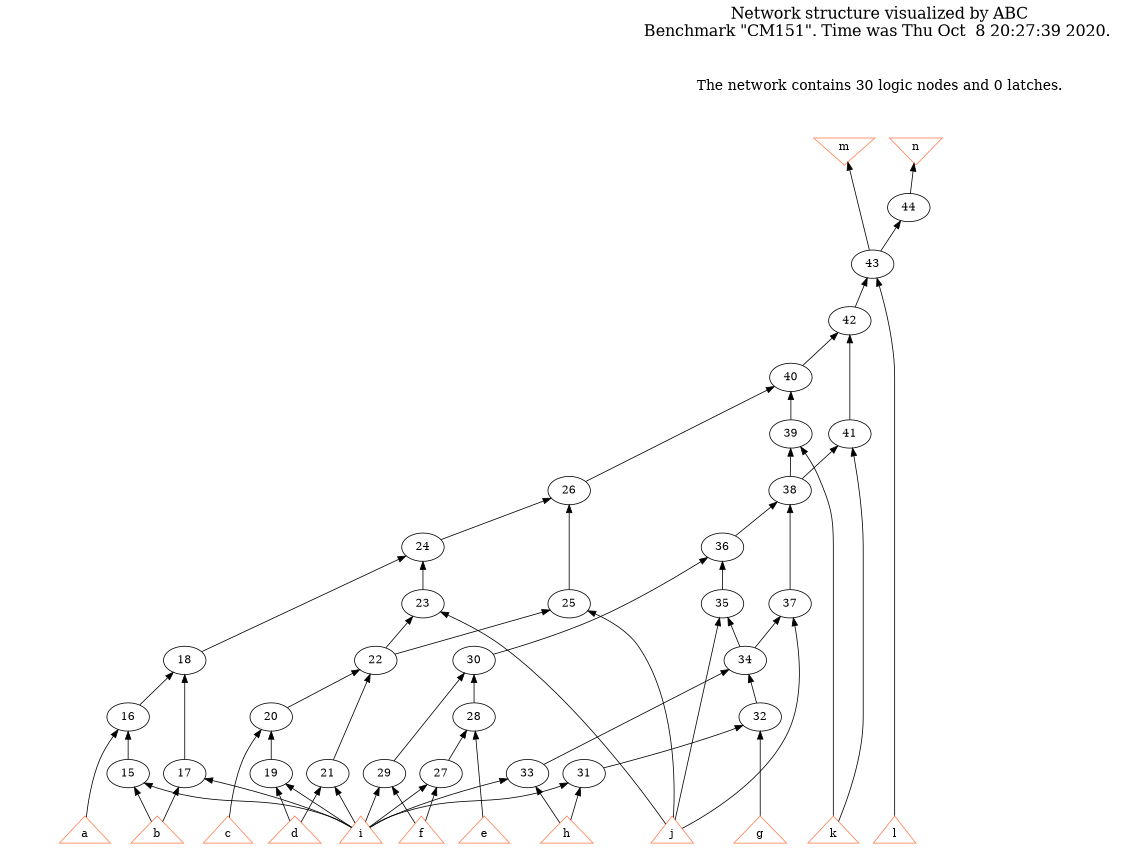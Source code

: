 # Network structure generated by ABC

digraph network {
size = "7.5,10";
center = true;
edge [dir = back];

{
  node [shape = plaintext];
  edge [style = invis];
  LevelTitle1 [label=""];
  LevelTitle2 [label=""];
  Level12 [label = ""];
  Level11 [label = ""];
  Level10 [label = ""];
  Level9 [label = ""];
  Level8 [label = ""];
  Level7 [label = ""];
  Level6 [label = ""];
  Level5 [label = ""];
  Level4 [label = ""];
  Level3 [label = ""];
  Level2 [label = ""];
  Level1 [label = ""];
  Level0 [label = ""];
  LevelTitle1 ->  LevelTitle2 ->  Level12 ->  Level11 ->  Level10 ->  Level9 ->  Level8 ->  Level7 ->  Level6 ->  Level5 ->  Level4 ->  Level3 ->  Level2 ->  Level1 ->  Level0;
}

{
  rank = same;
  LevelTitle1;
  title1 [shape=plaintext,
          fontsize=20,
          fontname = "Times-Roman",
          label="Network structure visualized by ABC\nBenchmark \"CM151\". Time was Thu Oct  8 20:27:39 2020. "
         ];
}

{
  rank = same;
  LevelTitle2;
  title2 [shape=plaintext,
          fontsize=18,
          fontname = "Times-Roman",
          label="The network contains 30 logic nodes and 0 latches.\n"
         ];
}

{
  rank = same;
  Level12;
  Node13 [label = "m", shape = invtriangle, color = coral, fillcolor = coral];
  Node14 [label = "n", shape = invtriangle, color = coral, fillcolor = coral];
}

{
  rank = same;
  Level11;
  Node44 [label = "44\n", shape = ellipse];
}

{
  rank = same;
  Level10;
  Node43 [label = "43\n", shape = ellipse];
}

{
  rank = same;
  Level9;
  Node42 [label = "42\n", shape = ellipse];
}

{
  rank = same;
  Level8;
  Node40 [label = "40\n", shape = ellipse];
}

{
  rank = same;
  Level7;
  Node39 [label = "39\n", shape = ellipse];
  Node41 [label = "41\n", shape = ellipse];
}

{
  rank = same;
  Level6;
  Node26 [label = "26\n", shape = ellipse];
  Node38 [label = "38\n", shape = ellipse];
}

{
  rank = same;
  Level5;
  Node24 [label = "24\n", shape = ellipse];
  Node36 [label = "36\n", shape = ellipse];
}

{
  rank = same;
  Level4;
  Node23 [label = "23\n", shape = ellipse];
  Node25 [label = "25\n", shape = ellipse];
  Node35 [label = "35\n", shape = ellipse];
  Node37 [label = "37\n", shape = ellipse];
}

{
  rank = same;
  Level3;
  Node18 [label = "18\n", shape = ellipse];
  Node22 [label = "22\n", shape = ellipse];
  Node30 [label = "30\n", shape = ellipse];
  Node34 [label = "34\n", shape = ellipse];
}

{
  rank = same;
  Level2;
  Node16 [label = "16\n", shape = ellipse];
  Node20 [label = "20\n", shape = ellipse];
  Node28 [label = "28\n", shape = ellipse];
  Node32 [label = "32\n", shape = ellipse];
}

{
  rank = same;
  Level1;
  Node15 [label = "15\n", shape = ellipse];
  Node17 [label = "17\n", shape = ellipse];
  Node19 [label = "19\n", shape = ellipse];
  Node21 [label = "21\n", shape = ellipse];
  Node27 [label = "27\n", shape = ellipse];
  Node29 [label = "29\n", shape = ellipse];
  Node31 [label = "31\n", shape = ellipse];
  Node33 [label = "33\n", shape = ellipse];
}

{
  rank = same;
  Level0;
  Node1 [label = "a", shape = triangle, color = coral, fillcolor = coral];
  Node2 [label = "b", shape = triangle, color = coral, fillcolor = coral];
  Node3 [label = "c", shape = triangle, color = coral, fillcolor = coral];
  Node4 [label = "d", shape = triangle, color = coral, fillcolor = coral];
  Node5 [label = "e", shape = triangle, color = coral, fillcolor = coral];
  Node6 [label = "f", shape = triangle, color = coral, fillcolor = coral];
  Node7 [label = "g", shape = triangle, color = coral, fillcolor = coral];
  Node8 [label = "h", shape = triangle, color = coral, fillcolor = coral];
  Node9 [label = "i", shape = triangle, color = coral, fillcolor = coral];
  Node10 [label = "j", shape = triangle, color = coral, fillcolor = coral];
  Node11 [label = "k", shape = triangle, color = coral, fillcolor = coral];
  Node12 [label = "l", shape = triangle, color = coral, fillcolor = coral];
}

title1 -> title2 [style = invis];
title2 -> Node13 [style = invis];
title2 -> Node14 [style = invis];
Node13 -> Node14 [style = invis];
Node13 -> Node43 [style = solid];
Node14 -> Node44 [style = solid];
Node15 -> Node2 [style = solid];
Node15 -> Node9 [style = solid];
Node16 -> Node1 [style = solid];
Node16 -> Node15 [style = solid];
Node17 -> Node2 [style = solid];
Node17 -> Node9 [style = solid];
Node18 -> Node16 [style = solid];
Node18 -> Node17 [style = solid];
Node19 -> Node4 [style = solid];
Node19 -> Node9 [style = solid];
Node20 -> Node3 [style = solid];
Node20 -> Node19 [style = solid];
Node21 -> Node4 [style = solid];
Node21 -> Node9 [style = solid];
Node22 -> Node20 [style = solid];
Node22 -> Node21 [style = solid];
Node23 -> Node10 [style = solid];
Node23 -> Node22 [style = solid];
Node24 -> Node18 [style = solid];
Node24 -> Node23 [style = solid];
Node25 -> Node10 [style = solid];
Node25 -> Node22 [style = solid];
Node26 -> Node24 [style = solid];
Node26 -> Node25 [style = solid];
Node27 -> Node6 [style = solid];
Node27 -> Node9 [style = solid];
Node28 -> Node5 [style = solid];
Node28 -> Node27 [style = solid];
Node29 -> Node6 [style = solid];
Node29 -> Node9 [style = solid];
Node30 -> Node28 [style = solid];
Node30 -> Node29 [style = solid];
Node31 -> Node8 [style = solid];
Node31 -> Node9 [style = solid];
Node32 -> Node7 [style = solid];
Node32 -> Node31 [style = solid];
Node33 -> Node8 [style = solid];
Node33 -> Node9 [style = solid];
Node34 -> Node32 [style = solid];
Node34 -> Node33 [style = solid];
Node35 -> Node10 [style = solid];
Node35 -> Node34 [style = solid];
Node36 -> Node30 [style = solid];
Node36 -> Node35 [style = solid];
Node37 -> Node10 [style = solid];
Node37 -> Node34 [style = solid];
Node38 -> Node36 [style = solid];
Node38 -> Node37 [style = solid];
Node39 -> Node11 [style = solid];
Node39 -> Node38 [style = solid];
Node40 -> Node26 [style = solid];
Node40 -> Node39 [style = solid];
Node41 -> Node11 [style = solid];
Node41 -> Node38 [style = solid];
Node42 -> Node40 [style = solid];
Node42 -> Node41 [style = solid];
Node43 -> Node12 [style = solid];
Node43 -> Node42 [style = solid];
Node44 -> Node43 [style = solid];
}

